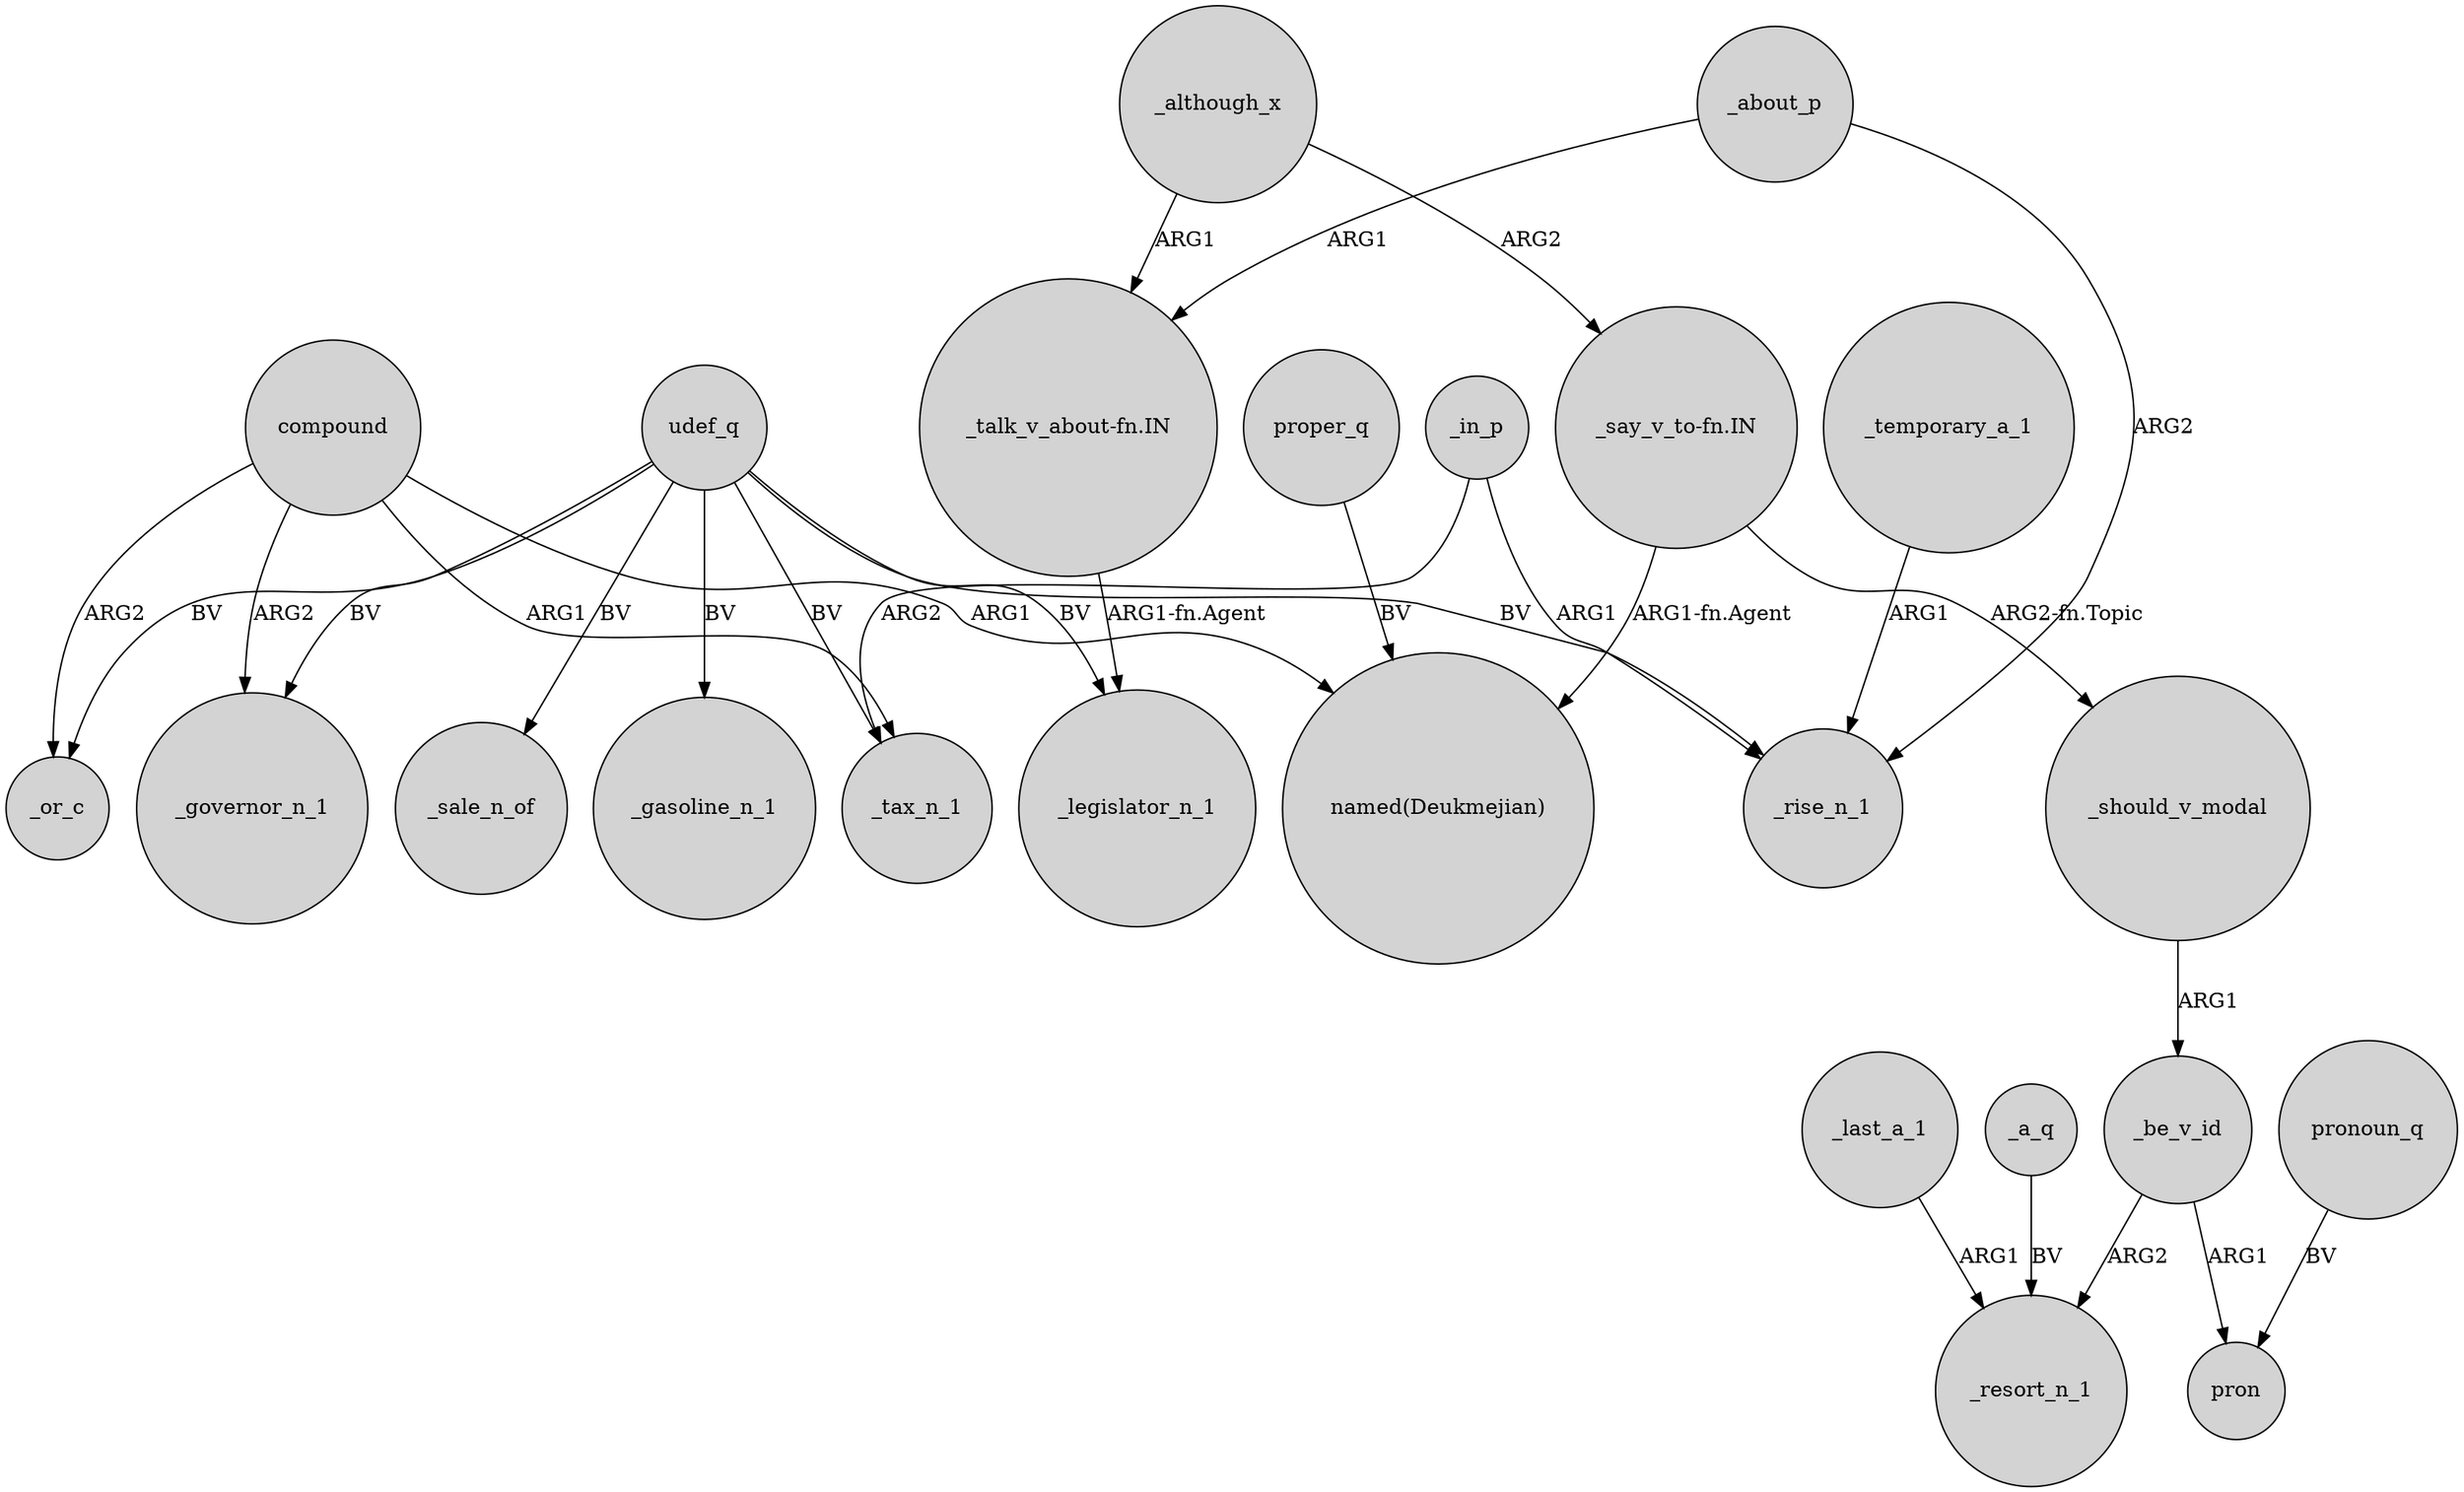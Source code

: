 digraph {
	node [shape=circle style=filled]
	compound -> _or_c [label=ARG2]
	_last_a_1 -> _resort_n_1 [label=ARG1]
	_about_p -> "_talk_v_about-fn.IN" [label=ARG1]
	"_say_v_to-fn.IN" -> "named(Deukmejian)" [label="ARG1-fn.Agent"]
	udef_q -> _governor_n_1 [label=BV]
	_temporary_a_1 -> _rise_n_1 [label=ARG1]
	udef_q -> _legislator_n_1 [label=BV]
	udef_q -> _rise_n_1 [label=BV]
	_although_x -> "_say_v_to-fn.IN" [label=ARG2]
	udef_q -> _or_c [label=BV]
	compound -> _tax_n_1 [label=ARG1]
	_be_v_id -> pron [label=ARG1]
	_a_q -> _resort_n_1 [label=BV]
	_in_p -> _rise_n_1 [label=ARG1]
	"_say_v_to-fn.IN" -> _should_v_modal [label="ARG2-fn.Topic"]
	_be_v_id -> _resort_n_1 [label=ARG2]
	udef_q -> _tax_n_1 [label=BV]
	pronoun_q -> pron [label=BV]
	_although_x -> "_talk_v_about-fn.IN" [label=ARG1]
	compound -> _governor_n_1 [label=ARG2]
	"_talk_v_about-fn.IN" -> _legislator_n_1 [label="ARG1-fn.Agent"]
	proper_q -> "named(Deukmejian)" [label=BV]
	compound -> "named(Deukmejian)" [label=ARG1]
	udef_q -> _sale_n_of [label=BV]
	_in_p -> _tax_n_1 [label=ARG2]
	udef_q -> _gasoline_n_1 [label=BV]
	_should_v_modal -> _be_v_id [label=ARG1]
	_about_p -> _rise_n_1 [label=ARG2]
}
